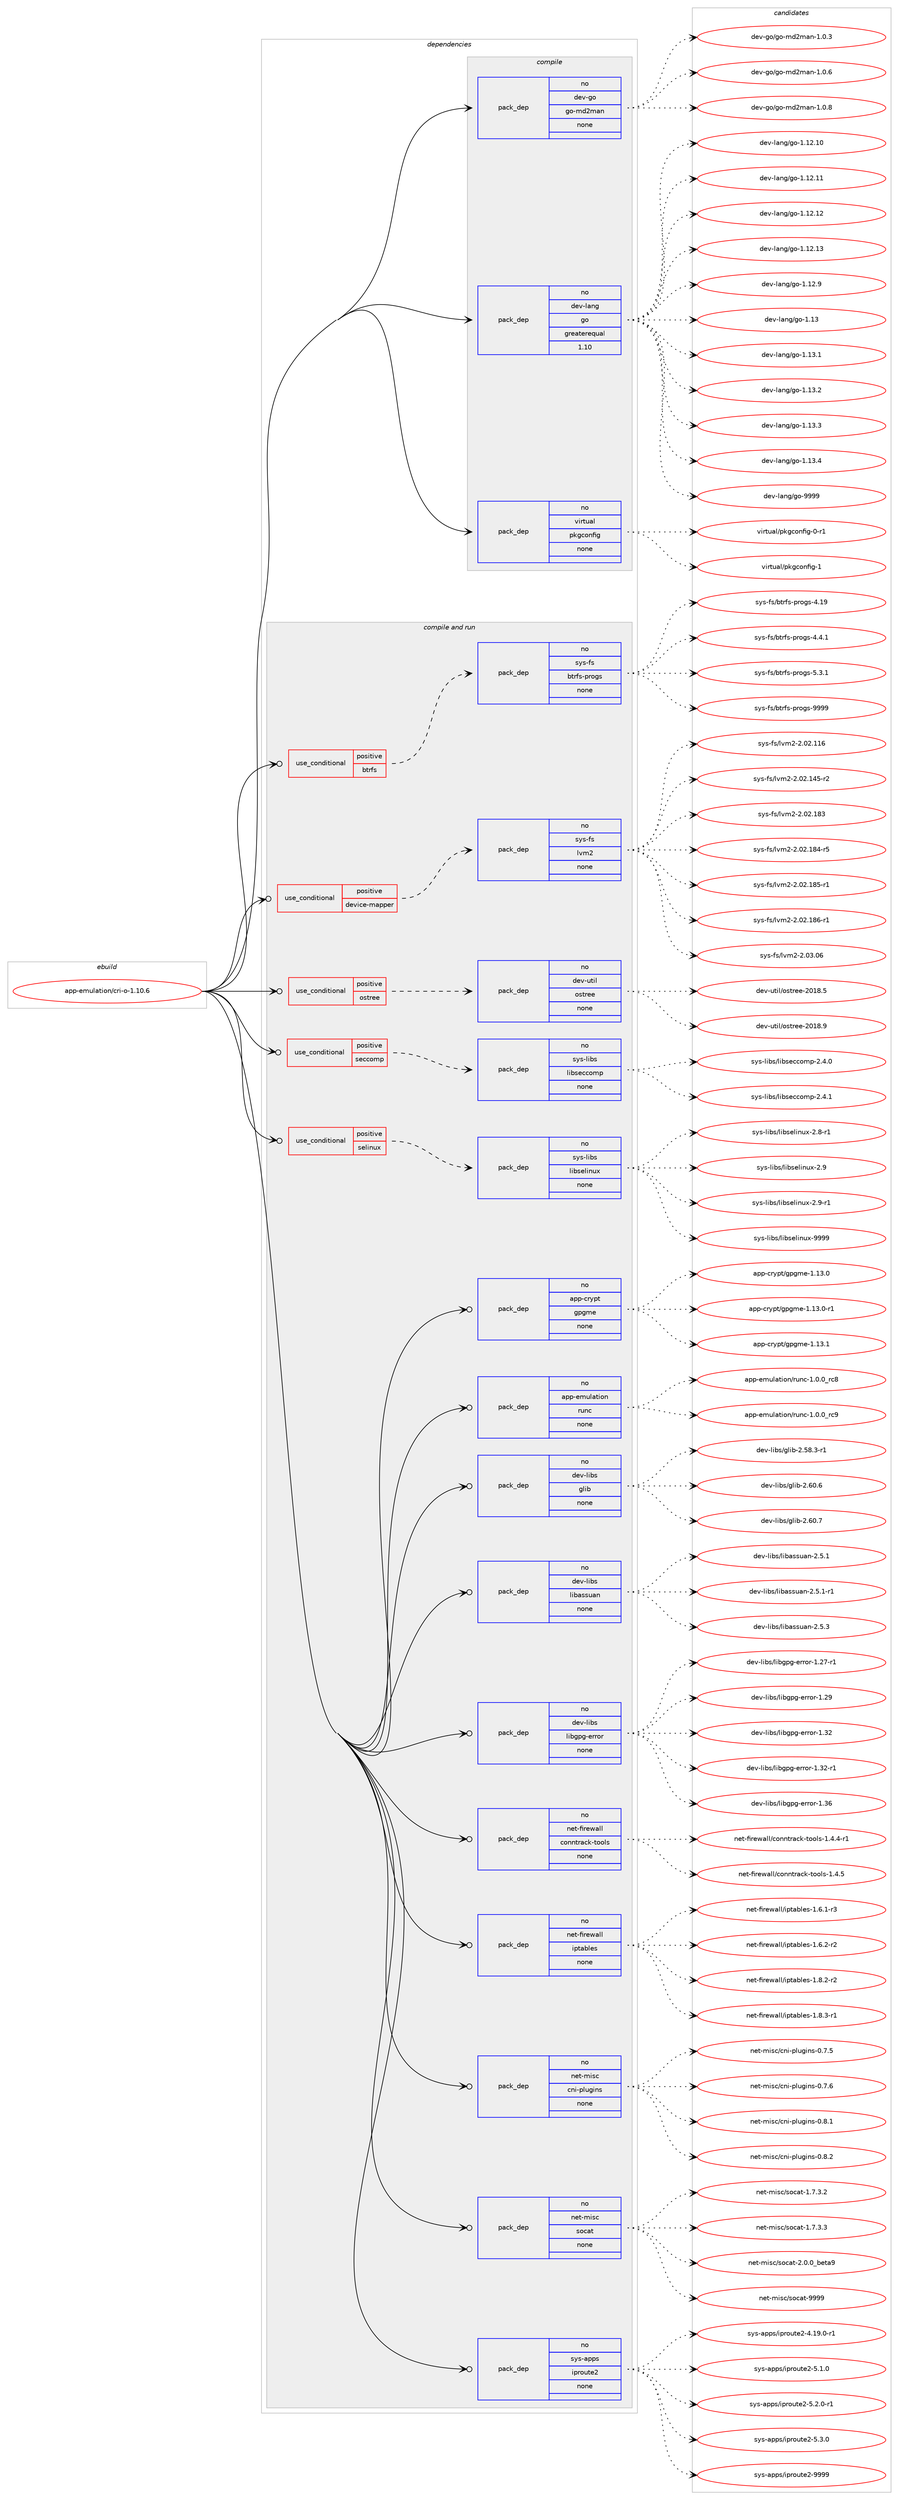 digraph prolog {

# *************
# Graph options
# *************

newrank=true;
concentrate=true;
compound=true;
graph [rankdir=LR,fontname=Helvetica,fontsize=10,ranksep=1.5];#, ranksep=2.5, nodesep=0.2];
edge  [arrowhead=vee];
node  [fontname=Helvetica,fontsize=10];

# **********
# The ebuild
# **********

subgraph cluster_leftcol {
color=gray;
rank=same;
label=<<i>ebuild</i>>;
id [label="app-emulation/cri-o-1.10.6", color=red, width=4, href="../app-emulation/cri-o-1.10.6.svg"];
}

# ****************
# The dependencies
# ****************

subgraph cluster_midcol {
color=gray;
label=<<i>dependencies</i>>;
subgraph cluster_compile {
fillcolor="#eeeeee";
style=filled;
label=<<i>compile</i>>;
subgraph pack359553 {
dependency483434 [label=<<TABLE BORDER="0" CELLBORDER="1" CELLSPACING="0" CELLPADDING="4" WIDTH="220"><TR><TD ROWSPAN="6" CELLPADDING="30">pack_dep</TD></TR><TR><TD WIDTH="110">no</TD></TR><TR><TD>dev-go</TD></TR><TR><TD>go-md2man</TD></TR><TR><TD>none</TD></TR><TR><TD></TD></TR></TABLE>>, shape=none, color=blue];
}
id:e -> dependency483434:w [weight=20,style="solid",arrowhead="vee"];
subgraph pack359554 {
dependency483435 [label=<<TABLE BORDER="0" CELLBORDER="1" CELLSPACING="0" CELLPADDING="4" WIDTH="220"><TR><TD ROWSPAN="6" CELLPADDING="30">pack_dep</TD></TR><TR><TD WIDTH="110">no</TD></TR><TR><TD>dev-lang</TD></TR><TR><TD>go</TD></TR><TR><TD>greaterequal</TD></TR><TR><TD>1.10</TD></TR></TABLE>>, shape=none, color=blue];
}
id:e -> dependency483435:w [weight=20,style="solid",arrowhead="vee"];
subgraph pack359555 {
dependency483436 [label=<<TABLE BORDER="0" CELLBORDER="1" CELLSPACING="0" CELLPADDING="4" WIDTH="220"><TR><TD ROWSPAN="6" CELLPADDING="30">pack_dep</TD></TR><TR><TD WIDTH="110">no</TD></TR><TR><TD>virtual</TD></TR><TR><TD>pkgconfig</TD></TR><TR><TD>none</TD></TR><TR><TD></TD></TR></TABLE>>, shape=none, color=blue];
}
id:e -> dependency483436:w [weight=20,style="solid",arrowhead="vee"];
}
subgraph cluster_compileandrun {
fillcolor="#eeeeee";
style=filled;
label=<<i>compile and run</i>>;
subgraph cond115087 {
dependency483437 [label=<<TABLE BORDER="0" CELLBORDER="1" CELLSPACING="0" CELLPADDING="4"><TR><TD ROWSPAN="3" CELLPADDING="10">use_conditional</TD></TR><TR><TD>positive</TD></TR><TR><TD>btrfs</TD></TR></TABLE>>, shape=none, color=red];
subgraph pack359556 {
dependency483438 [label=<<TABLE BORDER="0" CELLBORDER="1" CELLSPACING="0" CELLPADDING="4" WIDTH="220"><TR><TD ROWSPAN="6" CELLPADDING="30">pack_dep</TD></TR><TR><TD WIDTH="110">no</TD></TR><TR><TD>sys-fs</TD></TR><TR><TD>btrfs-progs</TD></TR><TR><TD>none</TD></TR><TR><TD></TD></TR></TABLE>>, shape=none, color=blue];
}
dependency483437:e -> dependency483438:w [weight=20,style="dashed",arrowhead="vee"];
}
id:e -> dependency483437:w [weight=20,style="solid",arrowhead="odotvee"];
subgraph cond115088 {
dependency483439 [label=<<TABLE BORDER="0" CELLBORDER="1" CELLSPACING="0" CELLPADDING="4"><TR><TD ROWSPAN="3" CELLPADDING="10">use_conditional</TD></TR><TR><TD>positive</TD></TR><TR><TD>device-mapper</TD></TR></TABLE>>, shape=none, color=red];
subgraph pack359557 {
dependency483440 [label=<<TABLE BORDER="0" CELLBORDER="1" CELLSPACING="0" CELLPADDING="4" WIDTH="220"><TR><TD ROWSPAN="6" CELLPADDING="30">pack_dep</TD></TR><TR><TD WIDTH="110">no</TD></TR><TR><TD>sys-fs</TD></TR><TR><TD>lvm2</TD></TR><TR><TD>none</TD></TR><TR><TD></TD></TR></TABLE>>, shape=none, color=blue];
}
dependency483439:e -> dependency483440:w [weight=20,style="dashed",arrowhead="vee"];
}
id:e -> dependency483439:w [weight=20,style="solid",arrowhead="odotvee"];
subgraph cond115089 {
dependency483441 [label=<<TABLE BORDER="0" CELLBORDER="1" CELLSPACING="0" CELLPADDING="4"><TR><TD ROWSPAN="3" CELLPADDING="10">use_conditional</TD></TR><TR><TD>positive</TD></TR><TR><TD>ostree</TD></TR></TABLE>>, shape=none, color=red];
subgraph pack359558 {
dependency483442 [label=<<TABLE BORDER="0" CELLBORDER="1" CELLSPACING="0" CELLPADDING="4" WIDTH="220"><TR><TD ROWSPAN="6" CELLPADDING="30">pack_dep</TD></TR><TR><TD WIDTH="110">no</TD></TR><TR><TD>dev-util</TD></TR><TR><TD>ostree</TD></TR><TR><TD>none</TD></TR><TR><TD></TD></TR></TABLE>>, shape=none, color=blue];
}
dependency483441:e -> dependency483442:w [weight=20,style="dashed",arrowhead="vee"];
}
id:e -> dependency483441:w [weight=20,style="solid",arrowhead="odotvee"];
subgraph cond115090 {
dependency483443 [label=<<TABLE BORDER="0" CELLBORDER="1" CELLSPACING="0" CELLPADDING="4"><TR><TD ROWSPAN="3" CELLPADDING="10">use_conditional</TD></TR><TR><TD>positive</TD></TR><TR><TD>seccomp</TD></TR></TABLE>>, shape=none, color=red];
subgraph pack359559 {
dependency483444 [label=<<TABLE BORDER="0" CELLBORDER="1" CELLSPACING="0" CELLPADDING="4" WIDTH="220"><TR><TD ROWSPAN="6" CELLPADDING="30">pack_dep</TD></TR><TR><TD WIDTH="110">no</TD></TR><TR><TD>sys-libs</TD></TR><TR><TD>libseccomp</TD></TR><TR><TD>none</TD></TR><TR><TD></TD></TR></TABLE>>, shape=none, color=blue];
}
dependency483443:e -> dependency483444:w [weight=20,style="dashed",arrowhead="vee"];
}
id:e -> dependency483443:w [weight=20,style="solid",arrowhead="odotvee"];
subgraph cond115091 {
dependency483445 [label=<<TABLE BORDER="0" CELLBORDER="1" CELLSPACING="0" CELLPADDING="4"><TR><TD ROWSPAN="3" CELLPADDING="10">use_conditional</TD></TR><TR><TD>positive</TD></TR><TR><TD>selinux</TD></TR></TABLE>>, shape=none, color=red];
subgraph pack359560 {
dependency483446 [label=<<TABLE BORDER="0" CELLBORDER="1" CELLSPACING="0" CELLPADDING="4" WIDTH="220"><TR><TD ROWSPAN="6" CELLPADDING="30">pack_dep</TD></TR><TR><TD WIDTH="110">no</TD></TR><TR><TD>sys-libs</TD></TR><TR><TD>libselinux</TD></TR><TR><TD>none</TD></TR><TR><TD></TD></TR></TABLE>>, shape=none, color=blue];
}
dependency483445:e -> dependency483446:w [weight=20,style="dashed",arrowhead="vee"];
}
id:e -> dependency483445:w [weight=20,style="solid",arrowhead="odotvee"];
subgraph pack359561 {
dependency483447 [label=<<TABLE BORDER="0" CELLBORDER="1" CELLSPACING="0" CELLPADDING="4" WIDTH="220"><TR><TD ROWSPAN="6" CELLPADDING="30">pack_dep</TD></TR><TR><TD WIDTH="110">no</TD></TR><TR><TD>app-crypt</TD></TR><TR><TD>gpgme</TD></TR><TR><TD>none</TD></TR><TR><TD></TD></TR></TABLE>>, shape=none, color=blue];
}
id:e -> dependency483447:w [weight=20,style="solid",arrowhead="odotvee"];
subgraph pack359562 {
dependency483448 [label=<<TABLE BORDER="0" CELLBORDER="1" CELLSPACING="0" CELLPADDING="4" WIDTH="220"><TR><TD ROWSPAN="6" CELLPADDING="30">pack_dep</TD></TR><TR><TD WIDTH="110">no</TD></TR><TR><TD>app-emulation</TD></TR><TR><TD>runc</TD></TR><TR><TD>none</TD></TR><TR><TD></TD></TR></TABLE>>, shape=none, color=blue];
}
id:e -> dependency483448:w [weight=20,style="solid",arrowhead="odotvee"];
subgraph pack359563 {
dependency483449 [label=<<TABLE BORDER="0" CELLBORDER="1" CELLSPACING="0" CELLPADDING="4" WIDTH="220"><TR><TD ROWSPAN="6" CELLPADDING="30">pack_dep</TD></TR><TR><TD WIDTH="110">no</TD></TR><TR><TD>dev-libs</TD></TR><TR><TD>glib</TD></TR><TR><TD>none</TD></TR><TR><TD></TD></TR></TABLE>>, shape=none, color=blue];
}
id:e -> dependency483449:w [weight=20,style="solid",arrowhead="odotvee"];
subgraph pack359564 {
dependency483450 [label=<<TABLE BORDER="0" CELLBORDER="1" CELLSPACING="0" CELLPADDING="4" WIDTH="220"><TR><TD ROWSPAN="6" CELLPADDING="30">pack_dep</TD></TR><TR><TD WIDTH="110">no</TD></TR><TR><TD>dev-libs</TD></TR><TR><TD>libassuan</TD></TR><TR><TD>none</TD></TR><TR><TD></TD></TR></TABLE>>, shape=none, color=blue];
}
id:e -> dependency483450:w [weight=20,style="solid",arrowhead="odotvee"];
subgraph pack359565 {
dependency483451 [label=<<TABLE BORDER="0" CELLBORDER="1" CELLSPACING="0" CELLPADDING="4" WIDTH="220"><TR><TD ROWSPAN="6" CELLPADDING="30">pack_dep</TD></TR><TR><TD WIDTH="110">no</TD></TR><TR><TD>dev-libs</TD></TR><TR><TD>libgpg-error</TD></TR><TR><TD>none</TD></TR><TR><TD></TD></TR></TABLE>>, shape=none, color=blue];
}
id:e -> dependency483451:w [weight=20,style="solid",arrowhead="odotvee"];
subgraph pack359566 {
dependency483452 [label=<<TABLE BORDER="0" CELLBORDER="1" CELLSPACING="0" CELLPADDING="4" WIDTH="220"><TR><TD ROWSPAN="6" CELLPADDING="30">pack_dep</TD></TR><TR><TD WIDTH="110">no</TD></TR><TR><TD>net-firewall</TD></TR><TR><TD>conntrack-tools</TD></TR><TR><TD>none</TD></TR><TR><TD></TD></TR></TABLE>>, shape=none, color=blue];
}
id:e -> dependency483452:w [weight=20,style="solid",arrowhead="odotvee"];
subgraph pack359567 {
dependency483453 [label=<<TABLE BORDER="0" CELLBORDER="1" CELLSPACING="0" CELLPADDING="4" WIDTH="220"><TR><TD ROWSPAN="6" CELLPADDING="30">pack_dep</TD></TR><TR><TD WIDTH="110">no</TD></TR><TR><TD>net-firewall</TD></TR><TR><TD>iptables</TD></TR><TR><TD>none</TD></TR><TR><TD></TD></TR></TABLE>>, shape=none, color=blue];
}
id:e -> dependency483453:w [weight=20,style="solid",arrowhead="odotvee"];
subgraph pack359568 {
dependency483454 [label=<<TABLE BORDER="0" CELLBORDER="1" CELLSPACING="0" CELLPADDING="4" WIDTH="220"><TR><TD ROWSPAN="6" CELLPADDING="30">pack_dep</TD></TR><TR><TD WIDTH="110">no</TD></TR><TR><TD>net-misc</TD></TR><TR><TD>cni-plugins</TD></TR><TR><TD>none</TD></TR><TR><TD></TD></TR></TABLE>>, shape=none, color=blue];
}
id:e -> dependency483454:w [weight=20,style="solid",arrowhead="odotvee"];
subgraph pack359569 {
dependency483455 [label=<<TABLE BORDER="0" CELLBORDER="1" CELLSPACING="0" CELLPADDING="4" WIDTH="220"><TR><TD ROWSPAN="6" CELLPADDING="30">pack_dep</TD></TR><TR><TD WIDTH="110">no</TD></TR><TR><TD>net-misc</TD></TR><TR><TD>socat</TD></TR><TR><TD>none</TD></TR><TR><TD></TD></TR></TABLE>>, shape=none, color=blue];
}
id:e -> dependency483455:w [weight=20,style="solid",arrowhead="odotvee"];
subgraph pack359570 {
dependency483456 [label=<<TABLE BORDER="0" CELLBORDER="1" CELLSPACING="0" CELLPADDING="4" WIDTH="220"><TR><TD ROWSPAN="6" CELLPADDING="30">pack_dep</TD></TR><TR><TD WIDTH="110">no</TD></TR><TR><TD>sys-apps</TD></TR><TR><TD>iproute2</TD></TR><TR><TD>none</TD></TR><TR><TD></TD></TR></TABLE>>, shape=none, color=blue];
}
id:e -> dependency483456:w [weight=20,style="solid",arrowhead="odotvee"];
}
subgraph cluster_run {
fillcolor="#eeeeee";
style=filled;
label=<<i>run</i>>;
}
}

# **************
# The candidates
# **************

subgraph cluster_choices {
rank=same;
color=gray;
label=<<i>candidates</i>>;

subgraph choice359553 {
color=black;
nodesep=1;
choice1001011184510311147103111451091005010997110454946484651 [label="dev-go/go-md2man-1.0.3", color=red, width=4,href="../dev-go/go-md2man-1.0.3.svg"];
choice1001011184510311147103111451091005010997110454946484654 [label="dev-go/go-md2man-1.0.6", color=red, width=4,href="../dev-go/go-md2man-1.0.6.svg"];
choice1001011184510311147103111451091005010997110454946484656 [label="dev-go/go-md2man-1.0.8", color=red, width=4,href="../dev-go/go-md2man-1.0.8.svg"];
dependency483434:e -> choice1001011184510311147103111451091005010997110454946484651:w [style=dotted,weight="100"];
dependency483434:e -> choice1001011184510311147103111451091005010997110454946484654:w [style=dotted,weight="100"];
dependency483434:e -> choice1001011184510311147103111451091005010997110454946484656:w [style=dotted,weight="100"];
}
subgraph choice359554 {
color=black;
nodesep=1;
choice1001011184510897110103471031114549464950464948 [label="dev-lang/go-1.12.10", color=red, width=4,href="../dev-lang/go-1.12.10.svg"];
choice1001011184510897110103471031114549464950464949 [label="dev-lang/go-1.12.11", color=red, width=4,href="../dev-lang/go-1.12.11.svg"];
choice1001011184510897110103471031114549464950464950 [label="dev-lang/go-1.12.12", color=red, width=4,href="../dev-lang/go-1.12.12.svg"];
choice1001011184510897110103471031114549464950464951 [label="dev-lang/go-1.12.13", color=red, width=4,href="../dev-lang/go-1.12.13.svg"];
choice10010111845108971101034710311145494649504657 [label="dev-lang/go-1.12.9", color=red, width=4,href="../dev-lang/go-1.12.9.svg"];
choice1001011184510897110103471031114549464951 [label="dev-lang/go-1.13", color=red, width=4,href="../dev-lang/go-1.13.svg"];
choice10010111845108971101034710311145494649514649 [label="dev-lang/go-1.13.1", color=red, width=4,href="../dev-lang/go-1.13.1.svg"];
choice10010111845108971101034710311145494649514650 [label="dev-lang/go-1.13.2", color=red, width=4,href="../dev-lang/go-1.13.2.svg"];
choice10010111845108971101034710311145494649514651 [label="dev-lang/go-1.13.3", color=red, width=4,href="../dev-lang/go-1.13.3.svg"];
choice10010111845108971101034710311145494649514652 [label="dev-lang/go-1.13.4", color=red, width=4,href="../dev-lang/go-1.13.4.svg"];
choice1001011184510897110103471031114557575757 [label="dev-lang/go-9999", color=red, width=4,href="../dev-lang/go-9999.svg"];
dependency483435:e -> choice1001011184510897110103471031114549464950464948:w [style=dotted,weight="100"];
dependency483435:e -> choice1001011184510897110103471031114549464950464949:w [style=dotted,weight="100"];
dependency483435:e -> choice1001011184510897110103471031114549464950464950:w [style=dotted,weight="100"];
dependency483435:e -> choice1001011184510897110103471031114549464950464951:w [style=dotted,weight="100"];
dependency483435:e -> choice10010111845108971101034710311145494649504657:w [style=dotted,weight="100"];
dependency483435:e -> choice1001011184510897110103471031114549464951:w [style=dotted,weight="100"];
dependency483435:e -> choice10010111845108971101034710311145494649514649:w [style=dotted,weight="100"];
dependency483435:e -> choice10010111845108971101034710311145494649514650:w [style=dotted,weight="100"];
dependency483435:e -> choice10010111845108971101034710311145494649514651:w [style=dotted,weight="100"];
dependency483435:e -> choice10010111845108971101034710311145494649514652:w [style=dotted,weight="100"];
dependency483435:e -> choice1001011184510897110103471031114557575757:w [style=dotted,weight="100"];
}
subgraph choice359555 {
color=black;
nodesep=1;
choice11810511411611797108471121071039911111010210510345484511449 [label="virtual/pkgconfig-0-r1", color=red, width=4,href="../virtual/pkgconfig-0-r1.svg"];
choice1181051141161179710847112107103991111101021051034549 [label="virtual/pkgconfig-1", color=red, width=4,href="../virtual/pkgconfig-1.svg"];
dependency483436:e -> choice11810511411611797108471121071039911111010210510345484511449:w [style=dotted,weight="100"];
dependency483436:e -> choice1181051141161179710847112107103991111101021051034549:w [style=dotted,weight="100"];
}
subgraph choice359556 {
color=black;
nodesep=1;
choice115121115451021154798116114102115451121141111031154552464957 [label="sys-fs/btrfs-progs-4.19", color=red, width=4,href="../sys-fs/btrfs-progs-4.19.svg"];
choice11512111545102115479811611410211545112114111103115455246524649 [label="sys-fs/btrfs-progs-4.4.1", color=red, width=4,href="../sys-fs/btrfs-progs-4.4.1.svg"];
choice11512111545102115479811611410211545112114111103115455346514649 [label="sys-fs/btrfs-progs-5.3.1", color=red, width=4,href="../sys-fs/btrfs-progs-5.3.1.svg"];
choice115121115451021154798116114102115451121141111031154557575757 [label="sys-fs/btrfs-progs-9999", color=red, width=4,href="../sys-fs/btrfs-progs-9999.svg"];
dependency483438:e -> choice115121115451021154798116114102115451121141111031154552464957:w [style=dotted,weight="100"];
dependency483438:e -> choice11512111545102115479811611410211545112114111103115455246524649:w [style=dotted,weight="100"];
dependency483438:e -> choice11512111545102115479811611410211545112114111103115455346514649:w [style=dotted,weight="100"];
dependency483438:e -> choice115121115451021154798116114102115451121141111031154557575757:w [style=dotted,weight="100"];
}
subgraph choice359557 {
color=black;
nodesep=1;
choice115121115451021154710811810950455046485046494954 [label="sys-fs/lvm2-2.02.116", color=red, width=4,href="../sys-fs/lvm2-2.02.116.svg"];
choice1151211154510211547108118109504550464850464952534511450 [label="sys-fs/lvm2-2.02.145-r2", color=red, width=4,href="../sys-fs/lvm2-2.02.145-r2.svg"];
choice115121115451021154710811810950455046485046495651 [label="sys-fs/lvm2-2.02.183", color=red, width=4,href="../sys-fs/lvm2-2.02.183.svg"];
choice1151211154510211547108118109504550464850464956524511453 [label="sys-fs/lvm2-2.02.184-r5", color=red, width=4,href="../sys-fs/lvm2-2.02.184-r5.svg"];
choice1151211154510211547108118109504550464850464956534511449 [label="sys-fs/lvm2-2.02.185-r1", color=red, width=4,href="../sys-fs/lvm2-2.02.185-r1.svg"];
choice1151211154510211547108118109504550464850464956544511449 [label="sys-fs/lvm2-2.02.186-r1", color=red, width=4,href="../sys-fs/lvm2-2.02.186-r1.svg"];
choice1151211154510211547108118109504550464851464854 [label="sys-fs/lvm2-2.03.06", color=red, width=4,href="../sys-fs/lvm2-2.03.06.svg"];
dependency483440:e -> choice115121115451021154710811810950455046485046494954:w [style=dotted,weight="100"];
dependency483440:e -> choice1151211154510211547108118109504550464850464952534511450:w [style=dotted,weight="100"];
dependency483440:e -> choice115121115451021154710811810950455046485046495651:w [style=dotted,weight="100"];
dependency483440:e -> choice1151211154510211547108118109504550464850464956524511453:w [style=dotted,weight="100"];
dependency483440:e -> choice1151211154510211547108118109504550464850464956534511449:w [style=dotted,weight="100"];
dependency483440:e -> choice1151211154510211547108118109504550464850464956544511449:w [style=dotted,weight="100"];
dependency483440:e -> choice1151211154510211547108118109504550464851464854:w [style=dotted,weight="100"];
}
subgraph choice359558 {
color=black;
nodesep=1;
choice100101118451171161051084711111511611410110145504849564653 [label="dev-util/ostree-2018.5", color=red, width=4,href="../dev-util/ostree-2018.5.svg"];
choice100101118451171161051084711111511611410110145504849564657 [label="dev-util/ostree-2018.9", color=red, width=4,href="../dev-util/ostree-2018.9.svg"];
dependency483442:e -> choice100101118451171161051084711111511611410110145504849564653:w [style=dotted,weight="100"];
dependency483442:e -> choice100101118451171161051084711111511611410110145504849564657:w [style=dotted,weight="100"];
}
subgraph choice359559 {
color=black;
nodesep=1;
choice115121115451081059811547108105981151019999111109112455046524648 [label="sys-libs/libseccomp-2.4.0", color=red, width=4,href="../sys-libs/libseccomp-2.4.0.svg"];
choice115121115451081059811547108105981151019999111109112455046524649 [label="sys-libs/libseccomp-2.4.1", color=red, width=4,href="../sys-libs/libseccomp-2.4.1.svg"];
dependency483444:e -> choice115121115451081059811547108105981151019999111109112455046524648:w [style=dotted,weight="100"];
dependency483444:e -> choice115121115451081059811547108105981151019999111109112455046524649:w [style=dotted,weight="100"];
}
subgraph choice359560 {
color=black;
nodesep=1;
choice11512111545108105981154710810598115101108105110117120455046564511449 [label="sys-libs/libselinux-2.8-r1", color=red, width=4,href="../sys-libs/libselinux-2.8-r1.svg"];
choice1151211154510810598115471081059811510110810511011712045504657 [label="sys-libs/libselinux-2.9", color=red, width=4,href="../sys-libs/libselinux-2.9.svg"];
choice11512111545108105981154710810598115101108105110117120455046574511449 [label="sys-libs/libselinux-2.9-r1", color=red, width=4,href="../sys-libs/libselinux-2.9-r1.svg"];
choice115121115451081059811547108105981151011081051101171204557575757 [label="sys-libs/libselinux-9999", color=red, width=4,href="../sys-libs/libselinux-9999.svg"];
dependency483446:e -> choice11512111545108105981154710810598115101108105110117120455046564511449:w [style=dotted,weight="100"];
dependency483446:e -> choice1151211154510810598115471081059811510110810511011712045504657:w [style=dotted,weight="100"];
dependency483446:e -> choice11512111545108105981154710810598115101108105110117120455046574511449:w [style=dotted,weight="100"];
dependency483446:e -> choice115121115451081059811547108105981151011081051101171204557575757:w [style=dotted,weight="100"];
}
subgraph choice359561 {
color=black;
nodesep=1;
choice9711211245991141211121164710311210310910145494649514648 [label="app-crypt/gpgme-1.13.0", color=red, width=4,href="../app-crypt/gpgme-1.13.0.svg"];
choice97112112459911412111211647103112103109101454946495146484511449 [label="app-crypt/gpgme-1.13.0-r1", color=red, width=4,href="../app-crypt/gpgme-1.13.0-r1.svg"];
choice9711211245991141211121164710311210310910145494649514649 [label="app-crypt/gpgme-1.13.1", color=red, width=4,href="../app-crypt/gpgme-1.13.1.svg"];
dependency483447:e -> choice9711211245991141211121164710311210310910145494649514648:w [style=dotted,weight="100"];
dependency483447:e -> choice97112112459911412111211647103112103109101454946495146484511449:w [style=dotted,weight="100"];
dependency483447:e -> choice9711211245991141211121164710311210310910145494649514649:w [style=dotted,weight="100"];
}
subgraph choice359562 {
color=black;
nodesep=1;
choice9711211245101109117108971161051111104711411711099454946484648951149956 [label="app-emulation/runc-1.0.0_rc8", color=red, width=4,href="../app-emulation/runc-1.0.0_rc8.svg"];
choice9711211245101109117108971161051111104711411711099454946484648951149957 [label="app-emulation/runc-1.0.0_rc9", color=red, width=4,href="../app-emulation/runc-1.0.0_rc9.svg"];
dependency483448:e -> choice9711211245101109117108971161051111104711411711099454946484648951149956:w [style=dotted,weight="100"];
dependency483448:e -> choice9711211245101109117108971161051111104711411711099454946484648951149957:w [style=dotted,weight="100"];
}
subgraph choice359563 {
color=black;
nodesep=1;
choice10010111845108105981154710310810598455046535646514511449 [label="dev-libs/glib-2.58.3-r1", color=red, width=4,href="../dev-libs/glib-2.58.3-r1.svg"];
choice1001011184510810598115471031081059845504654484654 [label="dev-libs/glib-2.60.6", color=red, width=4,href="../dev-libs/glib-2.60.6.svg"];
choice1001011184510810598115471031081059845504654484655 [label="dev-libs/glib-2.60.7", color=red, width=4,href="../dev-libs/glib-2.60.7.svg"];
dependency483449:e -> choice10010111845108105981154710310810598455046535646514511449:w [style=dotted,weight="100"];
dependency483449:e -> choice1001011184510810598115471031081059845504654484654:w [style=dotted,weight="100"];
dependency483449:e -> choice1001011184510810598115471031081059845504654484655:w [style=dotted,weight="100"];
}
subgraph choice359564 {
color=black;
nodesep=1;
choice100101118451081059811547108105989711511511797110455046534649 [label="dev-libs/libassuan-2.5.1", color=red, width=4,href="../dev-libs/libassuan-2.5.1.svg"];
choice1001011184510810598115471081059897115115117971104550465346494511449 [label="dev-libs/libassuan-2.5.1-r1", color=red, width=4,href="../dev-libs/libassuan-2.5.1-r1.svg"];
choice100101118451081059811547108105989711511511797110455046534651 [label="dev-libs/libassuan-2.5.3", color=red, width=4,href="../dev-libs/libassuan-2.5.3.svg"];
dependency483450:e -> choice100101118451081059811547108105989711511511797110455046534649:w [style=dotted,weight="100"];
dependency483450:e -> choice1001011184510810598115471081059897115115117971104550465346494511449:w [style=dotted,weight="100"];
dependency483450:e -> choice100101118451081059811547108105989711511511797110455046534651:w [style=dotted,weight="100"];
}
subgraph choice359565 {
color=black;
nodesep=1;
choice100101118451081059811547108105981031121034510111411411111445494650554511449 [label="dev-libs/libgpg-error-1.27-r1", color=red, width=4,href="../dev-libs/libgpg-error-1.27-r1.svg"];
choice10010111845108105981154710810598103112103451011141141111144549465057 [label="dev-libs/libgpg-error-1.29", color=red, width=4,href="../dev-libs/libgpg-error-1.29.svg"];
choice10010111845108105981154710810598103112103451011141141111144549465150 [label="dev-libs/libgpg-error-1.32", color=red, width=4,href="../dev-libs/libgpg-error-1.32.svg"];
choice100101118451081059811547108105981031121034510111411411111445494651504511449 [label="dev-libs/libgpg-error-1.32-r1", color=red, width=4,href="../dev-libs/libgpg-error-1.32-r1.svg"];
choice10010111845108105981154710810598103112103451011141141111144549465154 [label="dev-libs/libgpg-error-1.36", color=red, width=4,href="../dev-libs/libgpg-error-1.36.svg"];
dependency483451:e -> choice100101118451081059811547108105981031121034510111411411111445494650554511449:w [style=dotted,weight="100"];
dependency483451:e -> choice10010111845108105981154710810598103112103451011141141111144549465057:w [style=dotted,weight="100"];
dependency483451:e -> choice10010111845108105981154710810598103112103451011141141111144549465150:w [style=dotted,weight="100"];
dependency483451:e -> choice100101118451081059811547108105981031121034510111411411111445494651504511449:w [style=dotted,weight="100"];
dependency483451:e -> choice10010111845108105981154710810598103112103451011141141111144549465154:w [style=dotted,weight="100"];
}
subgraph choice359566 {
color=black;
nodesep=1;
choice110101116451021051141011199710810847991111101101161149799107451161111111081154549465246524511449 [label="net-firewall/conntrack-tools-1.4.4-r1", color=red, width=4,href="../net-firewall/conntrack-tools-1.4.4-r1.svg"];
choice11010111645102105114101119971081084799111110110116114979910745116111111108115454946524653 [label="net-firewall/conntrack-tools-1.4.5", color=red, width=4,href="../net-firewall/conntrack-tools-1.4.5.svg"];
dependency483452:e -> choice110101116451021051141011199710810847991111101101161149799107451161111111081154549465246524511449:w [style=dotted,weight="100"];
dependency483452:e -> choice11010111645102105114101119971081084799111110110116114979910745116111111108115454946524653:w [style=dotted,weight="100"];
}
subgraph choice359567 {
color=black;
nodesep=1;
choice11010111645102105114101119971081084710511211697981081011154549465446494511451 [label="net-firewall/iptables-1.6.1-r3", color=red, width=4,href="../net-firewall/iptables-1.6.1-r3.svg"];
choice11010111645102105114101119971081084710511211697981081011154549465446504511450 [label="net-firewall/iptables-1.6.2-r2", color=red, width=4,href="../net-firewall/iptables-1.6.2-r2.svg"];
choice11010111645102105114101119971081084710511211697981081011154549465646504511450 [label="net-firewall/iptables-1.8.2-r2", color=red, width=4,href="../net-firewall/iptables-1.8.2-r2.svg"];
choice11010111645102105114101119971081084710511211697981081011154549465646514511449 [label="net-firewall/iptables-1.8.3-r1", color=red, width=4,href="../net-firewall/iptables-1.8.3-r1.svg"];
dependency483453:e -> choice11010111645102105114101119971081084710511211697981081011154549465446494511451:w [style=dotted,weight="100"];
dependency483453:e -> choice11010111645102105114101119971081084710511211697981081011154549465446504511450:w [style=dotted,weight="100"];
dependency483453:e -> choice11010111645102105114101119971081084710511211697981081011154549465646504511450:w [style=dotted,weight="100"];
dependency483453:e -> choice11010111645102105114101119971081084710511211697981081011154549465646514511449:w [style=dotted,weight="100"];
}
subgraph choice359568 {
color=black;
nodesep=1;
choice1101011164510910511599479911010545112108117103105110115454846554653 [label="net-misc/cni-plugins-0.7.5", color=red, width=4,href="../net-misc/cni-plugins-0.7.5.svg"];
choice1101011164510910511599479911010545112108117103105110115454846554654 [label="net-misc/cni-plugins-0.7.6", color=red, width=4,href="../net-misc/cni-plugins-0.7.6.svg"];
choice1101011164510910511599479911010545112108117103105110115454846564649 [label="net-misc/cni-plugins-0.8.1", color=red, width=4,href="../net-misc/cni-plugins-0.8.1.svg"];
choice1101011164510910511599479911010545112108117103105110115454846564650 [label="net-misc/cni-plugins-0.8.2", color=red, width=4,href="../net-misc/cni-plugins-0.8.2.svg"];
dependency483454:e -> choice1101011164510910511599479911010545112108117103105110115454846554653:w [style=dotted,weight="100"];
dependency483454:e -> choice1101011164510910511599479911010545112108117103105110115454846554654:w [style=dotted,weight="100"];
dependency483454:e -> choice1101011164510910511599479911010545112108117103105110115454846564649:w [style=dotted,weight="100"];
dependency483454:e -> choice1101011164510910511599479911010545112108117103105110115454846564650:w [style=dotted,weight="100"];
}
subgraph choice359569 {
color=black;
nodesep=1;
choice11010111645109105115994711511199971164549465546514650 [label="net-misc/socat-1.7.3.2", color=red, width=4,href="../net-misc/socat-1.7.3.2.svg"];
choice11010111645109105115994711511199971164549465546514651 [label="net-misc/socat-1.7.3.3", color=red, width=4,href="../net-misc/socat-1.7.3.3.svg"];
choice110101116451091051159947115111999711645504648464895981011169757 [label="net-misc/socat-2.0.0_beta9", color=red, width=4,href="../net-misc/socat-2.0.0_beta9.svg"];
choice11010111645109105115994711511199971164557575757 [label="net-misc/socat-9999", color=red, width=4,href="../net-misc/socat-9999.svg"];
dependency483455:e -> choice11010111645109105115994711511199971164549465546514650:w [style=dotted,weight="100"];
dependency483455:e -> choice11010111645109105115994711511199971164549465546514651:w [style=dotted,weight="100"];
dependency483455:e -> choice110101116451091051159947115111999711645504648464895981011169757:w [style=dotted,weight="100"];
dependency483455:e -> choice11010111645109105115994711511199971164557575757:w [style=dotted,weight="100"];
}
subgraph choice359570 {
color=black;
nodesep=1;
choice11512111545971121121154710511211411111711610150455246495746484511449 [label="sys-apps/iproute2-4.19.0-r1", color=red, width=4,href="../sys-apps/iproute2-4.19.0-r1.svg"];
choice11512111545971121121154710511211411111711610150455346494648 [label="sys-apps/iproute2-5.1.0", color=red, width=4,href="../sys-apps/iproute2-5.1.0.svg"];
choice115121115459711211211547105112114111117116101504553465046484511449 [label="sys-apps/iproute2-5.2.0-r1", color=red, width=4,href="../sys-apps/iproute2-5.2.0-r1.svg"];
choice11512111545971121121154710511211411111711610150455346514648 [label="sys-apps/iproute2-5.3.0", color=red, width=4,href="../sys-apps/iproute2-5.3.0.svg"];
choice115121115459711211211547105112114111117116101504557575757 [label="sys-apps/iproute2-9999", color=red, width=4,href="../sys-apps/iproute2-9999.svg"];
dependency483456:e -> choice11512111545971121121154710511211411111711610150455246495746484511449:w [style=dotted,weight="100"];
dependency483456:e -> choice11512111545971121121154710511211411111711610150455346494648:w [style=dotted,weight="100"];
dependency483456:e -> choice115121115459711211211547105112114111117116101504553465046484511449:w [style=dotted,weight="100"];
dependency483456:e -> choice11512111545971121121154710511211411111711610150455346514648:w [style=dotted,weight="100"];
dependency483456:e -> choice115121115459711211211547105112114111117116101504557575757:w [style=dotted,weight="100"];
}
}

}
